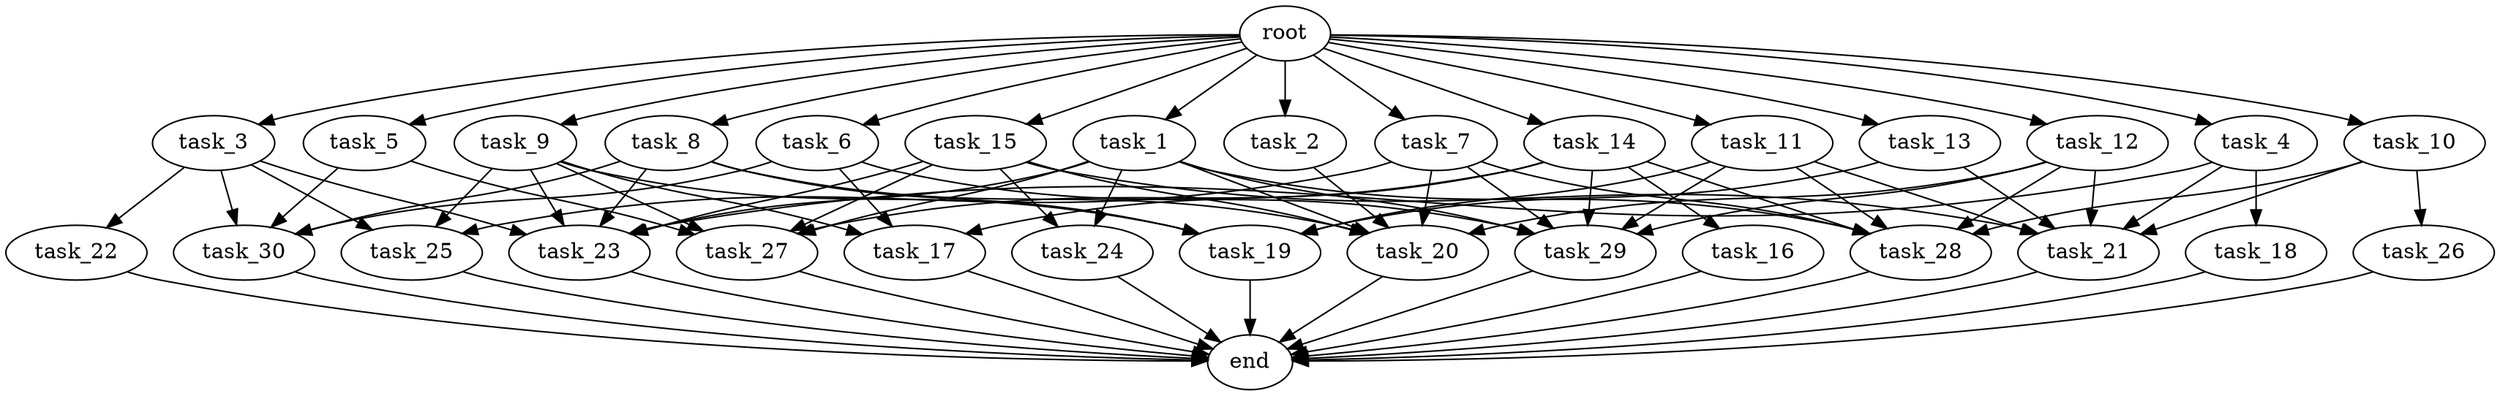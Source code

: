 digraph G {
  root [size="0.000000e+00"];
  task_1 [size="8.034457e+10"];
  task_2 [size="2.636310e+10"];
  task_3 [size="3.702915e+10"];
  task_4 [size="9.000629e+10"];
  task_5 [size="9.369285e+10"];
  task_6 [size="3.202227e+10"];
  task_7 [size="3.571385e+10"];
  task_8 [size="9.580953e+10"];
  task_9 [size="1.345794e+10"];
  task_10 [size="8.599587e+10"];
  task_11 [size="9.862572e+10"];
  task_12 [size="2.469707e+10"];
  task_13 [size="5.383216e+10"];
  task_14 [size="1.288518e+10"];
  task_15 [size="9.810129e+10"];
  task_16 [size="7.842402e+10"];
  task_17 [size="5.075031e+10"];
  task_18 [size="4.757901e+10"];
  task_19 [size="3.135534e+10"];
  task_20 [size="8.072728e+10"];
  task_21 [size="6.041312e+10"];
  task_22 [size="7.201342e+10"];
  task_23 [size="7.175928e+10"];
  task_24 [size="6.450015e+10"];
  task_25 [size="5.541174e+10"];
  task_26 [size="9.850786e+10"];
  task_27 [size="4.653399e+10"];
  task_28 [size="5.743017e+10"];
  task_29 [size="5.329614e+09"];
  task_30 [size="6.188441e+10"];
  end [size="0.000000e+00"];

  root -> task_1 [size="1.000000e-12"];
  root -> task_2 [size="1.000000e-12"];
  root -> task_3 [size="1.000000e-12"];
  root -> task_4 [size="1.000000e-12"];
  root -> task_5 [size="1.000000e-12"];
  root -> task_6 [size="1.000000e-12"];
  root -> task_7 [size="1.000000e-12"];
  root -> task_8 [size="1.000000e-12"];
  root -> task_9 [size="1.000000e-12"];
  root -> task_10 [size="1.000000e-12"];
  root -> task_11 [size="1.000000e-12"];
  root -> task_12 [size="1.000000e-12"];
  root -> task_13 [size="1.000000e-12"];
  root -> task_14 [size="1.000000e-12"];
  root -> task_15 [size="1.000000e-12"];
  task_1 -> task_20 [size="1.345455e+08"];
  task_1 -> task_23 [size="1.195988e+08"];
  task_1 -> task_24 [size="3.225007e+08"];
  task_1 -> task_27 [size="9.306798e+07"];
  task_1 -> task_28 [size="9.571695e+07"];
  task_1 -> task_29 [size="8.882689e+06"];
  task_2 -> task_20 [size="1.345455e+08"];
  task_3 -> task_22 [size="7.201342e+08"];
  task_3 -> task_23 [size="1.195988e+08"];
  task_3 -> task_25 [size="1.847058e+08"];
  task_3 -> task_30 [size="1.547110e+08"];
  task_4 -> task_18 [size="4.757901e+08"];
  task_4 -> task_21 [size="1.006885e+08"];
  task_4 -> task_23 [size="1.195988e+08"];
  task_5 -> task_27 [size="9.306798e+07"];
  task_5 -> task_30 [size="1.547110e+08"];
  task_6 -> task_17 [size="1.691677e+08"];
  task_6 -> task_29 [size="8.882689e+06"];
  task_6 -> task_30 [size="1.547110e+08"];
  task_7 -> task_20 [size="1.345455e+08"];
  task_7 -> task_25 [size="1.847058e+08"];
  task_7 -> task_28 [size="9.571695e+07"];
  task_7 -> task_29 [size="8.882689e+06"];
  task_8 -> task_19 [size="7.838836e+07"];
  task_8 -> task_20 [size="1.345455e+08"];
  task_8 -> task_23 [size="1.195988e+08"];
  task_8 -> task_30 [size="1.547110e+08"];
  task_9 -> task_17 [size="1.691677e+08"];
  task_9 -> task_19 [size="7.838836e+07"];
  task_9 -> task_23 [size="1.195988e+08"];
  task_9 -> task_25 [size="1.847058e+08"];
  task_9 -> task_27 [size="9.306798e+07"];
  task_10 -> task_21 [size="1.006885e+08"];
  task_10 -> task_26 [size="9.850786e+08"];
  task_10 -> task_28 [size="9.571695e+07"];
  task_11 -> task_19 [size="7.838836e+07"];
  task_11 -> task_21 [size="1.006885e+08"];
  task_11 -> task_28 [size="9.571695e+07"];
  task_11 -> task_29 [size="8.882689e+06"];
  task_12 -> task_20 [size="1.345455e+08"];
  task_12 -> task_21 [size="1.006885e+08"];
  task_12 -> task_28 [size="9.571695e+07"];
  task_12 -> task_29 [size="8.882689e+06"];
  task_13 -> task_19 [size="7.838836e+07"];
  task_13 -> task_21 [size="1.006885e+08"];
  task_14 -> task_16 [size="7.842402e+08"];
  task_14 -> task_17 [size="1.691677e+08"];
  task_14 -> task_27 [size="9.306798e+07"];
  task_14 -> task_28 [size="9.571695e+07"];
  task_14 -> task_29 [size="8.882689e+06"];
  task_15 -> task_20 [size="1.345455e+08"];
  task_15 -> task_21 [size="1.006885e+08"];
  task_15 -> task_23 [size="1.195988e+08"];
  task_15 -> task_24 [size="3.225007e+08"];
  task_15 -> task_27 [size="9.306798e+07"];
  task_16 -> end [size="1.000000e-12"];
  task_17 -> end [size="1.000000e-12"];
  task_18 -> end [size="1.000000e-12"];
  task_19 -> end [size="1.000000e-12"];
  task_20 -> end [size="1.000000e-12"];
  task_21 -> end [size="1.000000e-12"];
  task_22 -> end [size="1.000000e-12"];
  task_23 -> end [size="1.000000e-12"];
  task_24 -> end [size="1.000000e-12"];
  task_25 -> end [size="1.000000e-12"];
  task_26 -> end [size="1.000000e-12"];
  task_27 -> end [size="1.000000e-12"];
  task_28 -> end [size="1.000000e-12"];
  task_29 -> end [size="1.000000e-12"];
  task_30 -> end [size="1.000000e-12"];
}

